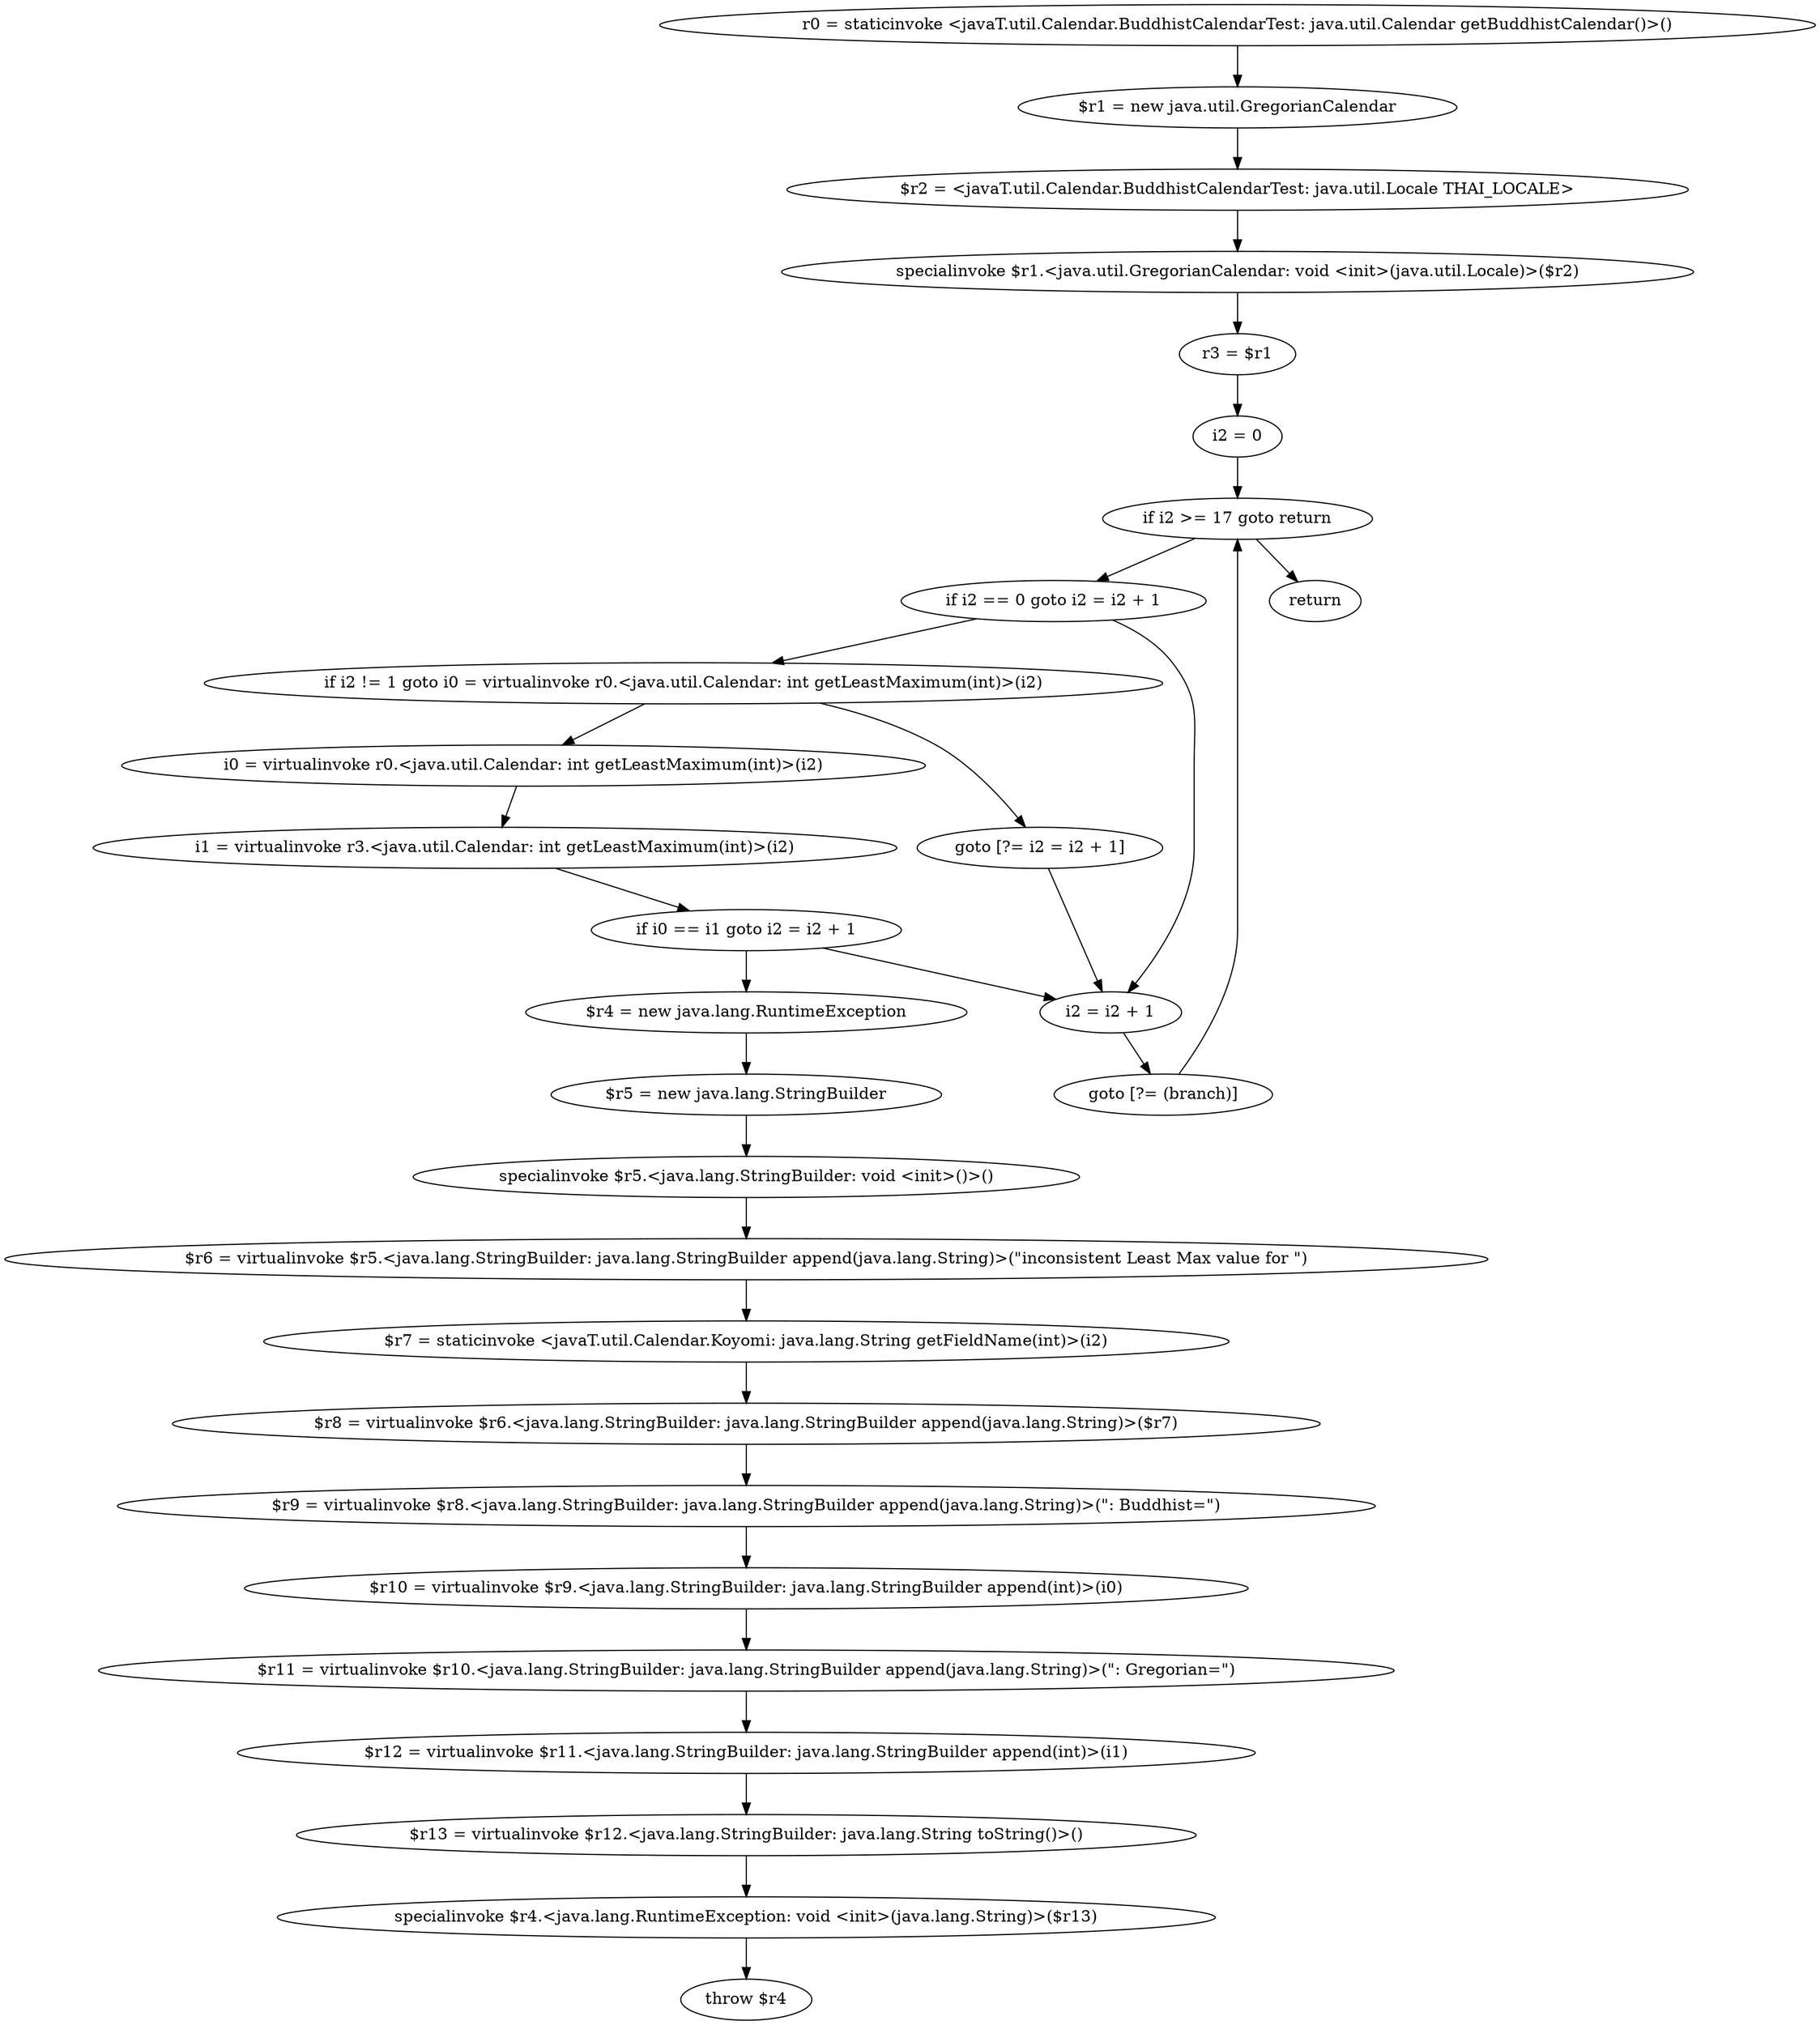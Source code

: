 digraph "unitGraph" {
    "r0 = staticinvoke <javaT.util.Calendar.BuddhistCalendarTest: java.util.Calendar getBuddhistCalendar()>()"
    "$r1 = new java.util.GregorianCalendar"
    "$r2 = <javaT.util.Calendar.BuddhistCalendarTest: java.util.Locale THAI_LOCALE>"
    "specialinvoke $r1.<java.util.GregorianCalendar: void <init>(java.util.Locale)>($r2)"
    "r3 = $r1"
    "i2 = 0"
    "if i2 >= 17 goto return"
    "if i2 == 0 goto i2 = i2 + 1"
    "if i2 != 1 goto i0 = virtualinvoke r0.<java.util.Calendar: int getLeastMaximum(int)>(i2)"
    "goto [?= i2 = i2 + 1]"
    "i0 = virtualinvoke r0.<java.util.Calendar: int getLeastMaximum(int)>(i2)"
    "i1 = virtualinvoke r3.<java.util.Calendar: int getLeastMaximum(int)>(i2)"
    "if i0 == i1 goto i2 = i2 + 1"
    "$r4 = new java.lang.RuntimeException"
    "$r5 = new java.lang.StringBuilder"
    "specialinvoke $r5.<java.lang.StringBuilder: void <init>()>()"
    "$r6 = virtualinvoke $r5.<java.lang.StringBuilder: java.lang.StringBuilder append(java.lang.String)>(\"inconsistent Least Max value for \")"
    "$r7 = staticinvoke <javaT.util.Calendar.Koyomi: java.lang.String getFieldName(int)>(i2)"
    "$r8 = virtualinvoke $r6.<java.lang.StringBuilder: java.lang.StringBuilder append(java.lang.String)>($r7)"
    "$r9 = virtualinvoke $r8.<java.lang.StringBuilder: java.lang.StringBuilder append(java.lang.String)>(\": Buddhist=\")"
    "$r10 = virtualinvoke $r9.<java.lang.StringBuilder: java.lang.StringBuilder append(int)>(i0)"
    "$r11 = virtualinvoke $r10.<java.lang.StringBuilder: java.lang.StringBuilder append(java.lang.String)>(\": Gregorian=\")"
    "$r12 = virtualinvoke $r11.<java.lang.StringBuilder: java.lang.StringBuilder append(int)>(i1)"
    "$r13 = virtualinvoke $r12.<java.lang.StringBuilder: java.lang.String toString()>()"
    "specialinvoke $r4.<java.lang.RuntimeException: void <init>(java.lang.String)>($r13)"
    "throw $r4"
    "i2 = i2 + 1"
    "goto [?= (branch)]"
    "return"
    "r0 = staticinvoke <javaT.util.Calendar.BuddhistCalendarTest: java.util.Calendar getBuddhistCalendar()>()"->"$r1 = new java.util.GregorianCalendar";
    "$r1 = new java.util.GregorianCalendar"->"$r2 = <javaT.util.Calendar.BuddhistCalendarTest: java.util.Locale THAI_LOCALE>";
    "$r2 = <javaT.util.Calendar.BuddhistCalendarTest: java.util.Locale THAI_LOCALE>"->"specialinvoke $r1.<java.util.GregorianCalendar: void <init>(java.util.Locale)>($r2)";
    "specialinvoke $r1.<java.util.GregorianCalendar: void <init>(java.util.Locale)>($r2)"->"r3 = $r1";
    "r3 = $r1"->"i2 = 0";
    "i2 = 0"->"if i2 >= 17 goto return";
    "if i2 >= 17 goto return"->"if i2 == 0 goto i2 = i2 + 1";
    "if i2 >= 17 goto return"->"return";
    "if i2 == 0 goto i2 = i2 + 1"->"if i2 != 1 goto i0 = virtualinvoke r0.<java.util.Calendar: int getLeastMaximum(int)>(i2)";
    "if i2 == 0 goto i2 = i2 + 1"->"i2 = i2 + 1";
    "if i2 != 1 goto i0 = virtualinvoke r0.<java.util.Calendar: int getLeastMaximum(int)>(i2)"->"goto [?= i2 = i2 + 1]";
    "if i2 != 1 goto i0 = virtualinvoke r0.<java.util.Calendar: int getLeastMaximum(int)>(i2)"->"i0 = virtualinvoke r0.<java.util.Calendar: int getLeastMaximum(int)>(i2)";
    "goto [?= i2 = i2 + 1]"->"i2 = i2 + 1";
    "i0 = virtualinvoke r0.<java.util.Calendar: int getLeastMaximum(int)>(i2)"->"i1 = virtualinvoke r3.<java.util.Calendar: int getLeastMaximum(int)>(i2)";
    "i1 = virtualinvoke r3.<java.util.Calendar: int getLeastMaximum(int)>(i2)"->"if i0 == i1 goto i2 = i2 + 1";
    "if i0 == i1 goto i2 = i2 + 1"->"$r4 = new java.lang.RuntimeException";
    "if i0 == i1 goto i2 = i2 + 1"->"i2 = i2 + 1";
    "$r4 = new java.lang.RuntimeException"->"$r5 = new java.lang.StringBuilder";
    "$r5 = new java.lang.StringBuilder"->"specialinvoke $r5.<java.lang.StringBuilder: void <init>()>()";
    "specialinvoke $r5.<java.lang.StringBuilder: void <init>()>()"->"$r6 = virtualinvoke $r5.<java.lang.StringBuilder: java.lang.StringBuilder append(java.lang.String)>(\"inconsistent Least Max value for \")";
    "$r6 = virtualinvoke $r5.<java.lang.StringBuilder: java.lang.StringBuilder append(java.lang.String)>(\"inconsistent Least Max value for \")"->"$r7 = staticinvoke <javaT.util.Calendar.Koyomi: java.lang.String getFieldName(int)>(i2)";
    "$r7 = staticinvoke <javaT.util.Calendar.Koyomi: java.lang.String getFieldName(int)>(i2)"->"$r8 = virtualinvoke $r6.<java.lang.StringBuilder: java.lang.StringBuilder append(java.lang.String)>($r7)";
    "$r8 = virtualinvoke $r6.<java.lang.StringBuilder: java.lang.StringBuilder append(java.lang.String)>($r7)"->"$r9 = virtualinvoke $r8.<java.lang.StringBuilder: java.lang.StringBuilder append(java.lang.String)>(\": Buddhist=\")";
    "$r9 = virtualinvoke $r8.<java.lang.StringBuilder: java.lang.StringBuilder append(java.lang.String)>(\": Buddhist=\")"->"$r10 = virtualinvoke $r9.<java.lang.StringBuilder: java.lang.StringBuilder append(int)>(i0)";
    "$r10 = virtualinvoke $r9.<java.lang.StringBuilder: java.lang.StringBuilder append(int)>(i0)"->"$r11 = virtualinvoke $r10.<java.lang.StringBuilder: java.lang.StringBuilder append(java.lang.String)>(\": Gregorian=\")";
    "$r11 = virtualinvoke $r10.<java.lang.StringBuilder: java.lang.StringBuilder append(java.lang.String)>(\": Gregorian=\")"->"$r12 = virtualinvoke $r11.<java.lang.StringBuilder: java.lang.StringBuilder append(int)>(i1)";
    "$r12 = virtualinvoke $r11.<java.lang.StringBuilder: java.lang.StringBuilder append(int)>(i1)"->"$r13 = virtualinvoke $r12.<java.lang.StringBuilder: java.lang.String toString()>()";
    "$r13 = virtualinvoke $r12.<java.lang.StringBuilder: java.lang.String toString()>()"->"specialinvoke $r4.<java.lang.RuntimeException: void <init>(java.lang.String)>($r13)";
    "specialinvoke $r4.<java.lang.RuntimeException: void <init>(java.lang.String)>($r13)"->"throw $r4";
    "i2 = i2 + 1"->"goto [?= (branch)]";
    "goto [?= (branch)]"->"if i2 >= 17 goto return";
}
